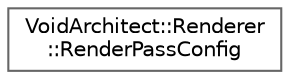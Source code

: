 digraph "Graphical Class Hierarchy"
{
 // LATEX_PDF_SIZE
  bgcolor="transparent";
  edge [fontname=Helvetica,fontsize=10,labelfontname=Helvetica,labelfontsize=10];
  node [fontname=Helvetica,fontsize=10,shape=box,height=0.2,width=0.4];
  rankdir="LR";
  Node0 [id="Node000000",label="VoidArchitect::Renderer\l::RenderPassConfig",height=0.2,width=0.4,color="grey40", fillcolor="white", style="filled",URL="$struct_void_architect_1_1_renderer_1_1_render_pass_config.html",tooltip=" "];
}
